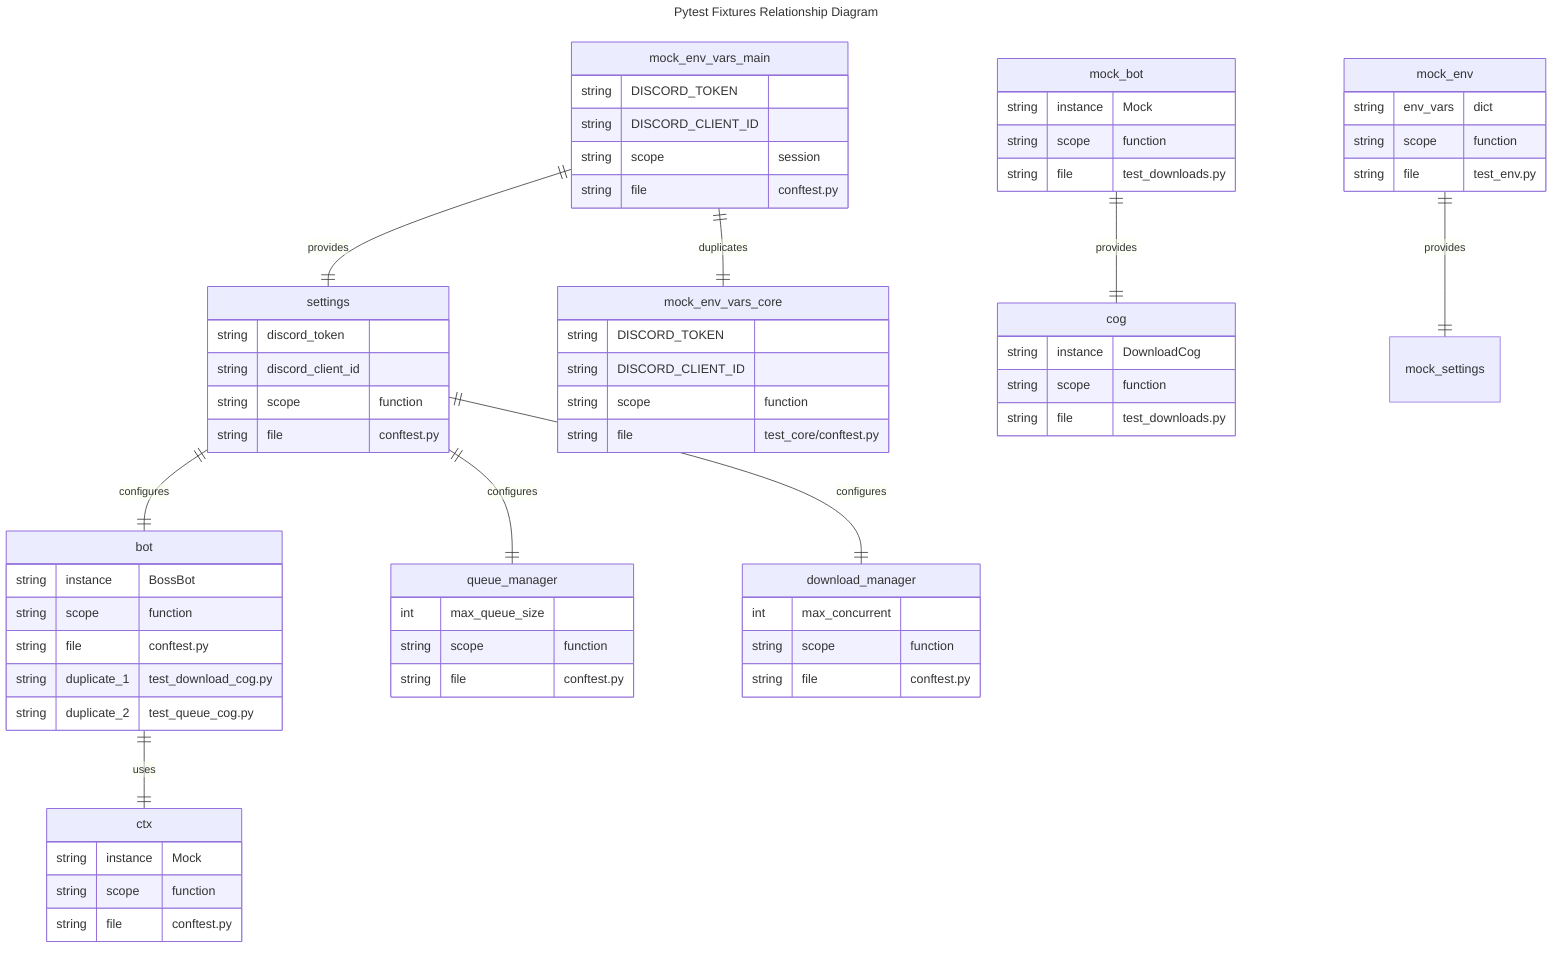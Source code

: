---
title: Pytest Fixtures Relationship Diagram
description: Shows the relationships, dependencies, and potential conflicts between pytest fixtures in the boss-bot project
---

erDiagram
    mock_env_vars_main ||--|| settings : "provides"
    mock_env_vars_main ||--|| mock_env_vars_core : "duplicates"
    mock_env_vars_main {
        string DISCORD_TOKEN
        string DISCORD_CLIENT_ID
        string scope "session"
        string file "conftest.py"
    }

    mock_env_vars_core {
        string DISCORD_TOKEN
        string DISCORD_CLIENT_ID
        string scope "function"
        string file "test_core/conftest.py"
    }

    settings ||--|| bot : "configures"
    settings ||--|| queue_manager : "configures"
    settings ||--|| download_manager : "configures"
    settings {
        string discord_token
        string discord_client_id
        string scope "function"
        string file "conftest.py"
    }

    bot ||--|| ctx : "uses"
    bot {
        string instance "BossBot"
        string scope "function"
        string file "conftest.py"
        string duplicate_1 "test_download_cog.py"
        string duplicate_2 "test_queue_cog.py"
    }

    mock_bot ||--|| cog : "provides"
    mock_bot {
        string instance "Mock"
        string scope "function"
        string file "test_downloads.py"
    }

    queue_manager {
        int max_queue_size
        string scope "function"
        string file "conftest.py"
    }

    download_manager {
        int max_concurrent
        string scope "function"
        string file "conftest.py"
    }

    ctx {
        string instance "Mock"
        string scope "function"
        string file "conftest.py"
    }

    cog {
        string instance "DownloadCog"
        string scope "function"
        string file "test_downloads.py"
    }

    mock_env ||--|| mock_settings : "provides"
    mock_env {
        string env_vars "dict"
        string scope "function"
        string file "test_env.py"
    }

%% Notes about the diagram
%% mock_env_vars_main: Main environment fixture with session scope
%% mock_env_vars_core: Duplicate fixture with different scope
%% bot: Multiple implementations across test files